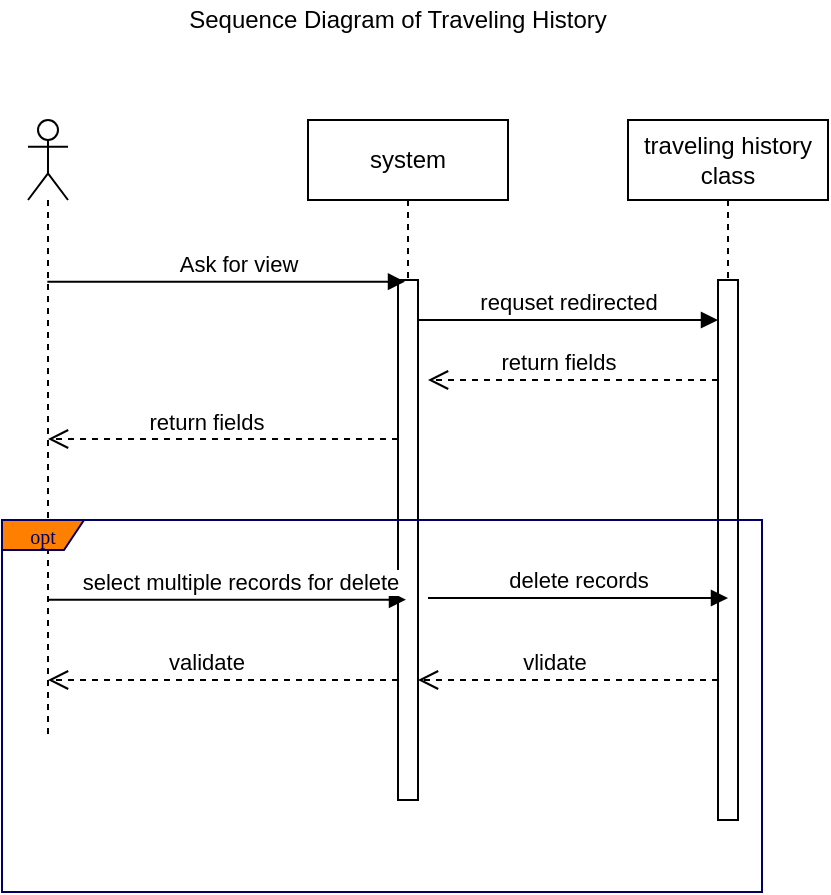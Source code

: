 <mxfile version="10.6.8" type="github"><diagram id="zZAYQTJ-1Kcz4I5sPW34" name="Page-1"><mxGraphModel dx="530" dy="685" grid="1" gridSize="10" guides="1" tooltips="1" connect="1" arrows="1" fold="1" page="1" pageScale="1" pageWidth="291" pageHeight="413" math="0" shadow="0"><root><mxCell id="0"/><mxCell id="1" parent="0"/><mxCell id="IkpZZ-KekhIHmOGYuAis-2" value="" style="shape=umlLifeline;participant=umlActor;perimeter=lifelinePerimeter;whiteSpace=wrap;html=1;container=1;collapsible=0;recursiveResize=0;verticalAlign=top;spacingTop=36;labelBackgroundColor=#ffffff;outlineConnect=0;" parent="1" vertex="1"><mxGeometry x="405" y="120" width="20" height="310" as="geometry"/></mxCell><mxCell id="IkpZZ-KekhIHmOGYuAis-3" value="system" style="shape=umlLifeline;perimeter=lifelinePerimeter;whiteSpace=wrap;html=1;container=1;collapsible=0;recursiveResize=0;outlineConnect=0;" parent="1" vertex="1"><mxGeometry x="545" y="120" width="100" height="340" as="geometry"/></mxCell><mxCell id="IkpZZ-KekhIHmOGYuAis-4" value="" style="html=1;points=[];perimeter=orthogonalPerimeter;" parent="IkpZZ-KekhIHmOGYuAis-3" vertex="1"><mxGeometry x="45" y="80" width="10" height="260" as="geometry"/></mxCell><mxCell id="IkpZZ-KekhIHmOGYuAis-5" value="Sequence Diagram of Traveling History" style="text;html=1;strokeColor=none;fillColor=none;align=center;verticalAlign=middle;whiteSpace=wrap;rounded=0;" parent="1" vertex="1"><mxGeometry x="425" y="60" width="330" height="20" as="geometry"/></mxCell><mxCell id="IkpZZ-KekhIHmOGYuAis-6" value="Ask for view" style="html=1;verticalAlign=bottom;endArrow=block;entryX=0.333;entryY=0.254;entryDx=0;entryDy=0;entryPerimeter=0;" parent="1" edge="1"><mxGeometry x="0.066" width="80" relative="1" as="geometry"><mxPoint x="414.667" y="200.833" as="sourcePoint"/><mxPoint x="593.5" y="200.833" as="targetPoint"/><mxPoint as="offset"/></mxGeometry></mxCell><mxCell id="IkpZZ-KekhIHmOGYuAis-7" value="traveling history class" style="shape=umlLifeline;perimeter=lifelinePerimeter;whiteSpace=wrap;html=1;container=1;collapsible=0;recursiveResize=0;outlineConnect=0;" parent="1" vertex="1"><mxGeometry x="705" y="120" width="100" height="350" as="geometry"/></mxCell><mxCell id="IkpZZ-KekhIHmOGYuAis-8" value="" style="html=1;points=[];perimeter=orthogonalPerimeter;" parent="IkpZZ-KekhIHmOGYuAis-7" vertex="1"><mxGeometry x="45" y="80" width="10" height="270" as="geometry"/></mxCell><mxCell id="IkpZZ-KekhIHmOGYuAis-9" value="requset redirected" style="html=1;verticalAlign=bottom;endArrow=block;" parent="1" edge="1"><mxGeometry relative="1" as="geometry"><mxPoint x="600" y="220" as="sourcePoint"/><mxPoint x="750" y="220" as="targetPoint"/></mxGeometry></mxCell><mxCell id="IkpZZ-KekhIHmOGYuAis-10" value="return fields" style="html=1;verticalAlign=bottom;endArrow=open;dashed=1;endSize=8;" parent="1" edge="1"><mxGeometry x="0.103" relative="1" as="geometry"><mxPoint x="750" y="250" as="sourcePoint"/><mxPoint x="605" y="250" as="targetPoint"/><mxPoint as="offset"/></mxGeometry></mxCell><mxCell id="IkpZZ-KekhIHmOGYuAis-11" value="return fields" style="html=1;verticalAlign=bottom;endArrow=open;dashed=1;endSize=8;" parent="1" target="IkpZZ-KekhIHmOGYuAis-2" edge="1"><mxGeometry x="0.103" relative="1" as="geometry"><mxPoint x="590" y="279.5" as="sourcePoint"/><mxPoint x="445" y="279.5" as="targetPoint"/><mxPoint as="offset"/></mxGeometry></mxCell><mxCell id="IkpZZ-KekhIHmOGYuAis-12" value="select multiple records for delete" style="html=1;verticalAlign=bottom;endArrow=block;entryX=0.333;entryY=0.254;entryDx=0;entryDy=0;entryPerimeter=0;" parent="1" edge="1"><mxGeometry x="0.066" width="80" relative="1" as="geometry"><mxPoint x="415.167" y="359.833" as="sourcePoint"/><mxPoint x="594" y="359.833" as="targetPoint"/><mxPoint as="offset"/></mxGeometry></mxCell><mxCell id="IkpZZ-KekhIHmOGYuAis-13" value="delete records" style="html=1;verticalAlign=bottom;endArrow=block;" parent="1" edge="1"><mxGeometry relative="1" as="geometry"><mxPoint x="605" y="359" as="sourcePoint"/><mxPoint x="755" y="359" as="targetPoint"/></mxGeometry></mxCell><mxCell id="IkpZZ-KekhIHmOGYuAis-14" value="vlidate" style="html=1;verticalAlign=bottom;endArrow=open;dashed=1;endSize=8;" parent="1" edge="1"><mxGeometry x="0.103" relative="1" as="geometry"><mxPoint x="750" y="400" as="sourcePoint"/><mxPoint x="600" y="400" as="targetPoint"/><mxPoint as="offset"/></mxGeometry></mxCell><mxCell id="IkpZZ-KekhIHmOGYuAis-15" value="validate" style="html=1;verticalAlign=bottom;endArrow=open;dashed=1;endSize=8;" parent="1" target="IkpZZ-KekhIHmOGYuAis-2" edge="1"><mxGeometry x="0.103" relative="1" as="geometry"><mxPoint x="590" y="400" as="sourcePoint"/><mxPoint x="436" y="400" as="targetPoint"/><mxPoint as="offset"/></mxGeometry></mxCell><mxCell id="IkpZZ-KekhIHmOGYuAis-19" value="opt" style="shape=umlFrame;whiteSpace=wrap;html=1;strokeColor=#000066;fillColor=#FF8000;fontFamily=Tahoma;fontSize=10;fontColor=#000066;align=center;width=41;height=15;" parent="1" vertex="1"><mxGeometry x="392" y="320" width="380" height="186" as="geometry"/></mxCell></root></mxGraphModel></diagram></mxfile>